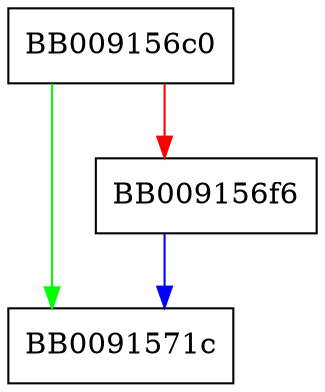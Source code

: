 digraph _IO_mem_finish {
  node [shape="box"];
  graph [splines=ortho];
  BB009156c0 -> BB0091571c [color="green"];
  BB009156c0 -> BB009156f6 [color="red"];
  BB009156f6 -> BB0091571c [color="blue"];
}